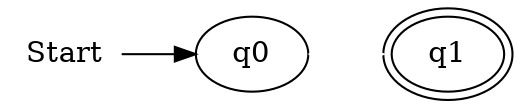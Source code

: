 digraph G {
    rankdir=LR;    
    Start->q0;
    Start [shape = plaintext];
    q0 -> q1 [ color = white ];
    q1 [ peripheries = 2 ];
}
